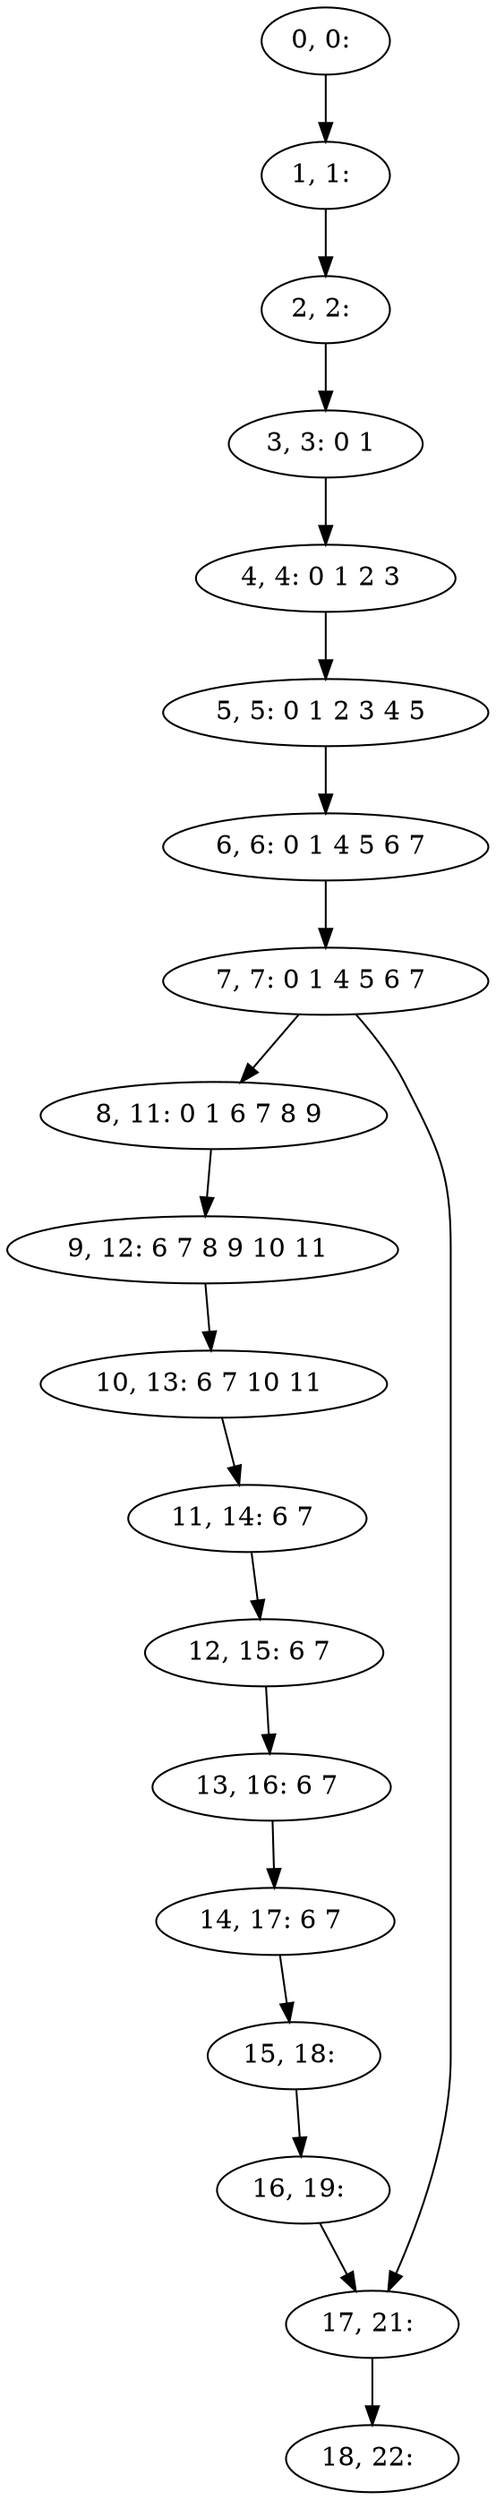 digraph G {
0[label="0, 0: "];
1[label="1, 1: "];
2[label="2, 2: "];
3[label="3, 3: 0 1 "];
4[label="4, 4: 0 1 2 3 "];
5[label="5, 5: 0 1 2 3 4 5 "];
6[label="6, 6: 0 1 4 5 6 7 "];
7[label="7, 7: 0 1 4 5 6 7 "];
8[label="8, 11: 0 1 6 7 8 9 "];
9[label="9, 12: 6 7 8 9 10 11 "];
10[label="10, 13: 6 7 10 11 "];
11[label="11, 14: 6 7 "];
12[label="12, 15: 6 7 "];
13[label="13, 16: 6 7 "];
14[label="14, 17: 6 7 "];
15[label="15, 18: "];
16[label="16, 19: "];
17[label="17, 21: "];
18[label="18, 22: "];
0->1 ;
1->2 ;
2->3 ;
3->4 ;
4->5 ;
5->6 ;
6->7 ;
7->8 ;
7->17 ;
8->9 ;
9->10 ;
10->11 ;
11->12 ;
12->13 ;
13->14 ;
14->15 ;
15->16 ;
16->17 ;
17->18 ;
}

